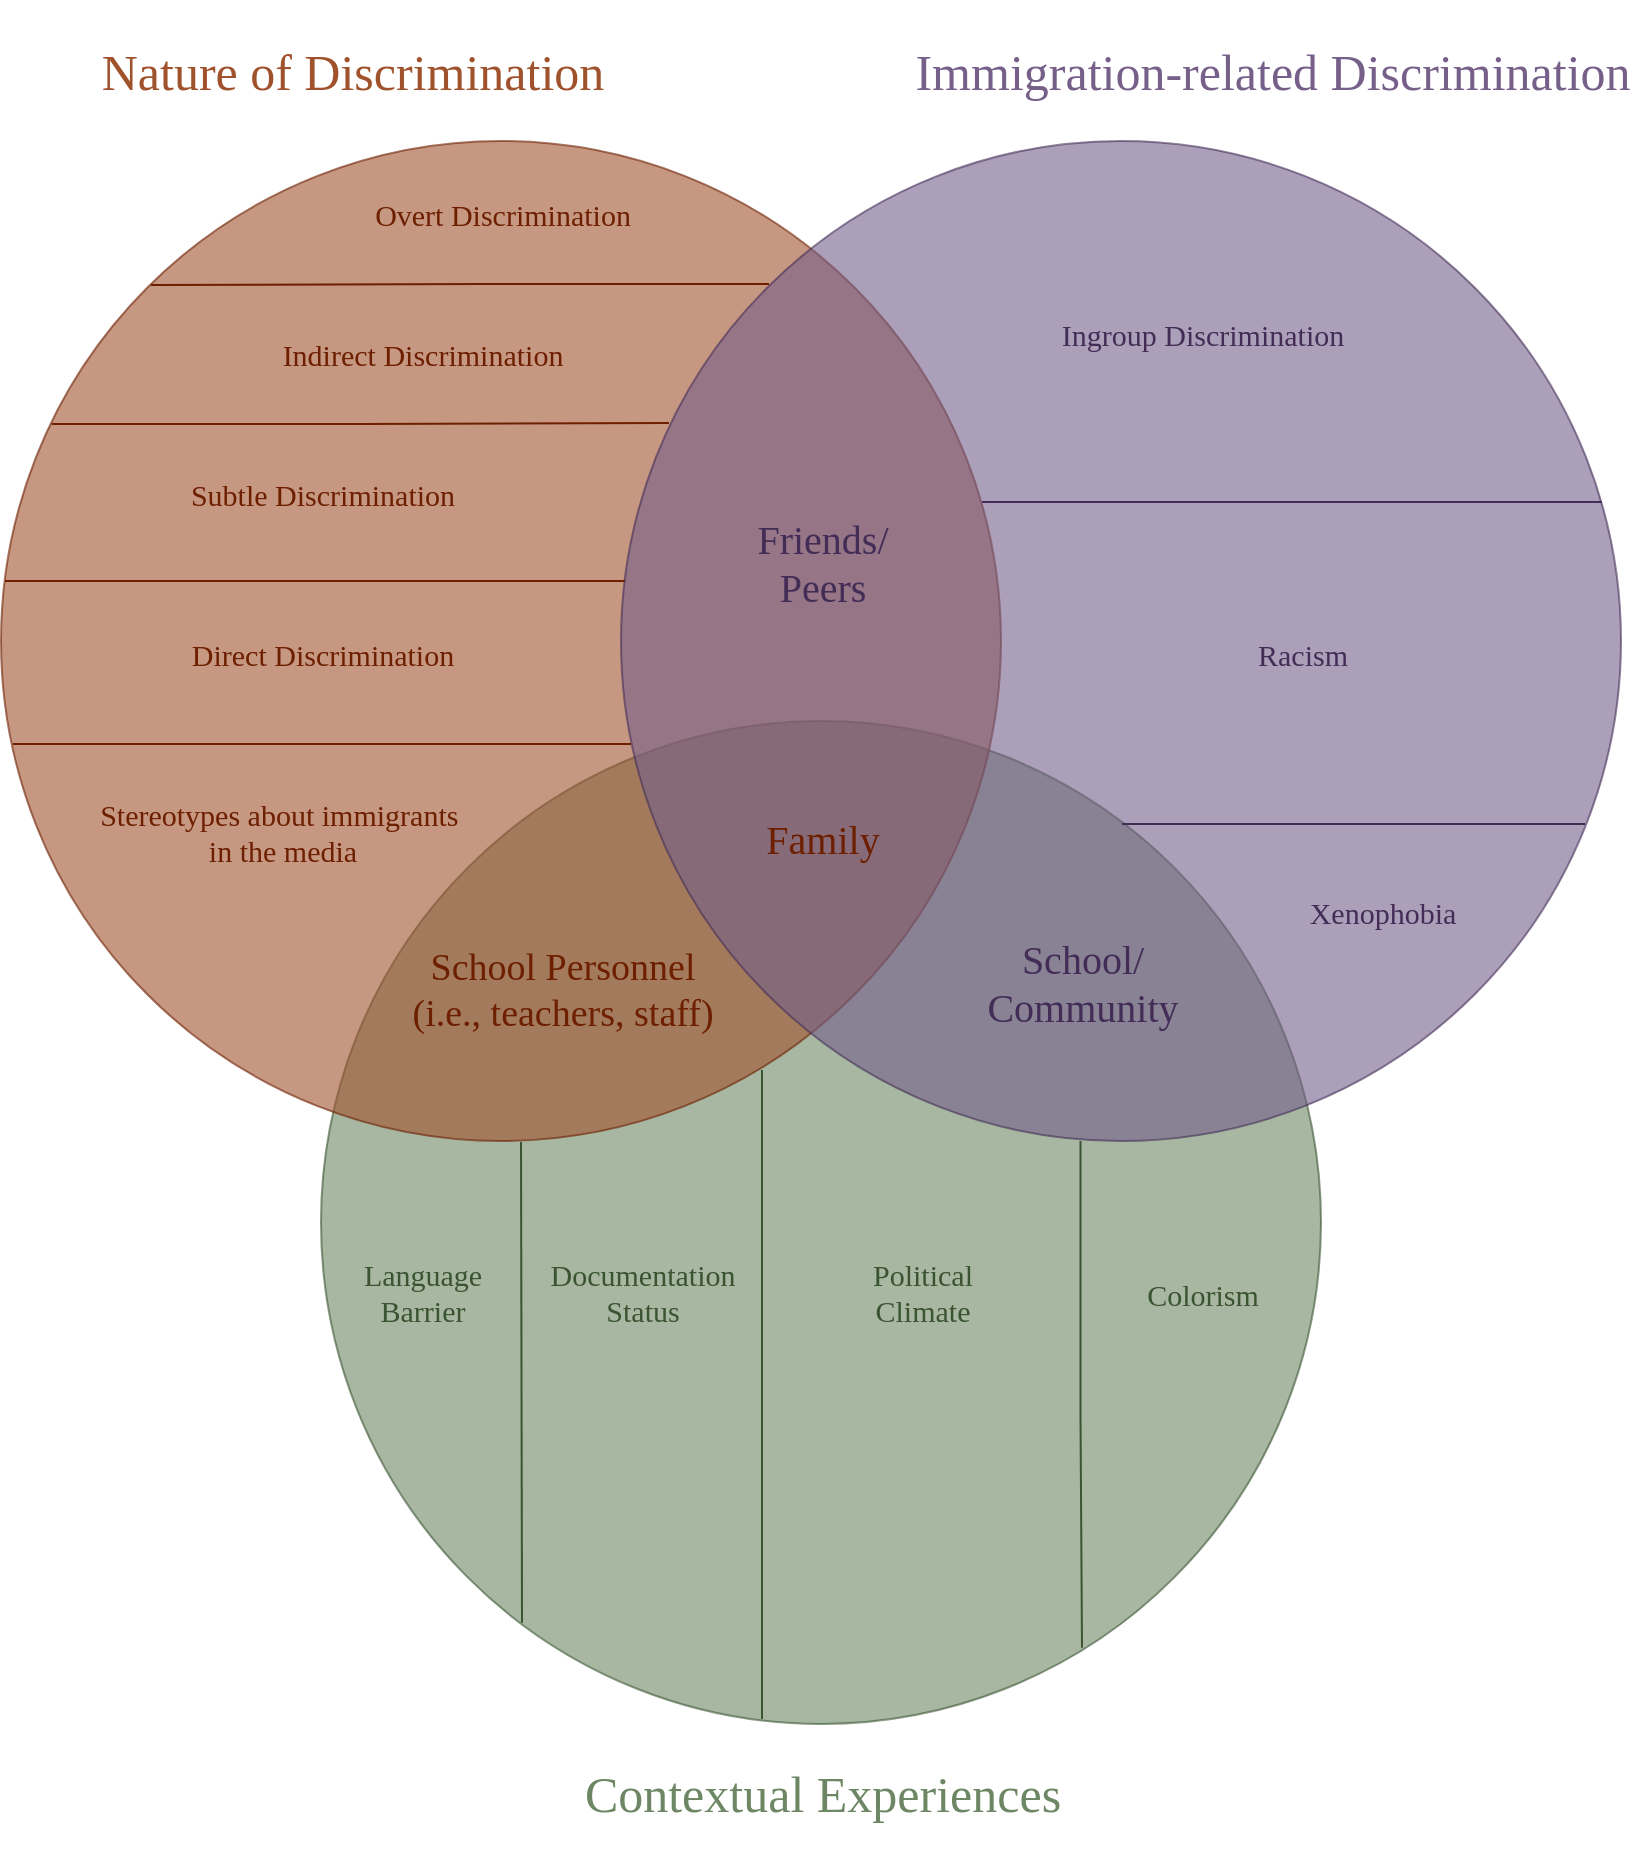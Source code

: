 <mxfile version="24.3.1" type="github">
  <diagram id="3228e29e-7158-1315-38df-8450db1d8a1d" name="Page-1">
    <mxGraphModel dx="970" dy="1560" grid="1" gridSize="10" guides="1" tooltips="1" connect="1" arrows="1" fold="1" page="1" pageScale="1" pageWidth="1169" pageHeight="827" background="none" math="0" shadow="0">
      <root>
        <mxCell id="0" />
        <mxCell id="1" parent="0" />
        <mxCell id="21531" value="" style="ellipse;fillColor=#6D8764;opacity=60;strokeColor=#3A5431;html=1;fontColor=#ffffff;" parent="1" vertex="1">
          <mxGeometry x="339.5" y="308.5" width="500" height="501.5" as="geometry" />
        </mxCell>
        <mxCell id="21532" value="" style="ellipse;fillColor=#A0522D;opacity=60;strokeColor=#6D1F00;html=1;fontColor=#ffffff;" parent="1" vertex="1">
          <mxGeometry x="179.5" y="18.5" width="500" height="500" as="geometry" />
        </mxCell>
        <mxCell id="21533" value="" style="ellipse;fillColor=#76608A;opacity=60;strokeColor=#432D57;html=1;fontColor=#ffffff;" parent="1" vertex="1">
          <mxGeometry x="489.5" y="18.5" width="500" height="500" as="geometry" />
        </mxCell>
        <mxCell id="21536" value="&lt;font color=&quot;#6d8764&quot; face=&quot;Times New Roman&quot; style=&quot;font-size: 25px;&quot;&gt;Contextual Experiences&lt;/font&gt;" style="text;fontSize=25;align=center;verticalAlign=middle;html=1;fontColor=#FFFFFF;" parent="1" vertex="1">
          <mxGeometry x="494.5" y="810" width="190" height="70" as="geometry" />
        </mxCell>
        <mxCell id="21537" value="&lt;font color=&quot;#432d57&quot; style=&quot;font-size: 20px;&quot; face=&quot;Times New Roman&quot;&gt;Friends/&lt;/font&gt;&lt;div style=&quot;font-size: 20px;&quot;&gt;&lt;font color=&quot;#432d57&quot; style=&quot;font-size: 20px;&quot; face=&quot;Times New Roman&quot;&gt;Peers&lt;/font&gt;&lt;/div&gt;" style="text;align=center;html=1;fontColor=#FFFFFF;fontSize=16;" parent="1" vertex="1">
          <mxGeometry x="569.5" y="198.5" width="40" height="40" as="geometry" />
        </mxCell>
        <mxCell id="21538" value="&lt;font color=&quot;#6d1f00&quot; style=&quot;font-size: 19px;&quot; face=&quot;Times New Roman&quot;&gt;School Personnel&lt;/font&gt;&lt;div style=&quot;font-size: 19px;&quot;&gt;&lt;font color=&quot;#6d1f00&quot; style=&quot;font-size: 19px;&quot; face=&quot;M94nmV-Mh6awKGjFYycu&quot;&gt;(i.e., teachers, staff)&lt;/font&gt;&lt;/div&gt;" style="text;align=center;html=1;fontColor=#FFFFFF;fontSize=16;" parent="1" vertex="1">
          <mxGeometry x="440" y="414" width="40" height="40" as="geometry" />
        </mxCell>
        <mxCell id="21539" value="&lt;font face=&quot;Times New Roman&quot; style=&quot;font-size: 20px;&quot;&gt;School/&lt;/font&gt;&lt;div style=&quot;font-size: 20px;&quot;&gt;&lt;font face=&quot;SYUMwgfCzikHuvCkexkx&quot; style=&quot;font-size: 20px;&quot;&gt;Community&lt;/font&gt;&lt;/div&gt;" style="text;align=center;html=1;fontColor=#432D57;fontSize=16;" parent="1" vertex="1">
          <mxGeometry x="699.5" y="408.5" width="40" height="40" as="geometry" />
        </mxCell>
        <mxCell id="21540" value="&lt;font color=&quot;#6d1f00&quot; face=&quot;Times New Roman&quot; style=&quot;font-size: 20px;&quot;&gt;Family&lt;/font&gt;" style="text;align=center;html=1;fontColor=#3A5431;fontSize=16;" parent="1" vertex="1">
          <mxGeometry x="569.5" y="348.5" width="40" height="40" as="geometry" />
        </mxCell>
        <mxCell id="Vcet7WrhGIJe7pCuWIpr-21554" value="&lt;font face=&quot;Times New Roman&quot; style=&quot;font-size: 15px;&quot;&gt;Language&lt;/font&gt;&lt;div style=&quot;font-size: 15px;&quot;&gt;&lt;font face=&quot;Times New Roman&quot; style=&quot;font-size: 15px;&quot;&gt;Barrier&lt;/font&gt;&lt;/div&gt;" style="text;align=center;html=1;fontColor=#3A5431;fontSize=15;rotation=0;" vertex="1" parent="1">
          <mxGeometry x="370" y="570" width="40" height="40" as="geometry" />
        </mxCell>
        <mxCell id="Vcet7WrhGIJe7pCuWIpr-21558" value="" style="endArrow=none;html=1;rounded=0;fontColor=#FFFFFF;strokeColor=#3A5431;exitX=0.441;exitY=0.995;exitDx=0;exitDy=0;exitPerimeter=0;entryX=0.761;entryY=0.929;entryDx=0;entryDy=0;entryPerimeter=0;" edge="1" parent="1" source="21531" target="21532">
          <mxGeometry width="50" height="50" relative="1" as="geometry">
            <mxPoint x="449.503" y="735.277" as="sourcePoint" />
            <mxPoint x="560" y="480" as="targetPoint" />
            <Array as="points" />
          </mxGeometry>
        </mxCell>
        <mxCell id="Vcet7WrhGIJe7pCuWIpr-21560" value="" style="endArrow=none;html=1;rounded=0;fontColor=#FFFFFF;strokeColor=#3A5431;entryX=0.381;entryY=0.987;entryDx=0;entryDy=0;entryPerimeter=0;exitX=0.761;exitY=0.924;exitDx=0;exitDy=0;exitPerimeter=0;" edge="1" parent="1" source="21531">
          <mxGeometry width="50" height="50" relative="1" as="geometry">
            <mxPoint x="720" y="770" as="sourcePoint" />
            <mxPoint x="719.25" y="518.5" as="targetPoint" />
            <Array as="points">
              <mxPoint x="719.25" y="656.5" />
            </Array>
          </mxGeometry>
        </mxCell>
        <mxCell id="Vcet7WrhGIJe7pCuWIpr-21562" value="" style="endArrow=none;html=1;rounded=0;exitX=0.201;exitY=0.899;exitDx=0;exitDy=0;fontColor=#FFFFFF;strokeColor=#3A5431;exitPerimeter=0;entryX=0.52;entryY=1.001;entryDx=0;entryDy=0;entryPerimeter=0;" edge="1" parent="1" source="21531" target="21532">
          <mxGeometry width="50" height="50" relative="1" as="geometry">
            <mxPoint x="640" y="440" as="sourcePoint" />
            <mxPoint x="440" y="520" as="targetPoint" />
          </mxGeometry>
        </mxCell>
        <mxCell id="Vcet7WrhGIJe7pCuWIpr-21564" value="&lt;div style=&quot;font-size: 15px;&quot;&gt;&lt;font face=&quot;Times New Roman&quot; style=&quot;font-size: 15px;&quot;&gt;Colorism&lt;/font&gt;&lt;/div&gt;" style="text;align=center;html=1;fontColor=#3A5431;fontSize=15;rotation=0;" vertex="1" parent="1">
          <mxGeometry x="760" y="580" width="40" height="40" as="geometry" />
        </mxCell>
        <mxCell id="Vcet7WrhGIJe7pCuWIpr-21565" value="&lt;font face=&quot;Times New Roman&quot;&gt;Political&lt;/font&gt;&lt;div&gt;&lt;font face=&quot;Times New Roman&quot;&gt;Climate&lt;/font&gt;&lt;/div&gt;" style="text;align=center;html=1;fontColor=#3A5431;fontSize=15;rotation=0;" vertex="1" parent="1">
          <mxGeometry x="620" y="570" width="40" height="40" as="geometry" />
        </mxCell>
        <mxCell id="Vcet7WrhGIJe7pCuWIpr-21566" value="&lt;font face=&quot;Times New Roman&quot;&gt;Documentation&lt;/font&gt;&lt;div&gt;&lt;font face=&quot;Times New Roman&quot;&gt;Status&lt;/font&gt;&lt;/div&gt;" style="text;align=center;html=1;fontColor=#3A5431;fontSize=15;rotation=0;" vertex="1" parent="1">
          <mxGeometry x="480" y="570" width="40" height="40" as="geometry" />
        </mxCell>
        <mxCell id="Vcet7WrhGIJe7pCuWIpr-21570" value="&lt;font color=&quot;#76608a&quot; face=&quot;Times New Roman&quot; style=&quot;font-size: 25px;&quot;&gt;Immigration-related Discrimination&lt;/font&gt;" style="text;fontSize=25;align=center;verticalAlign=middle;html=1;fontColor=#FFFFFF;" vertex="1" parent="1">
          <mxGeometry x="720" y="-51.5" width="190" height="70" as="geometry" />
        </mxCell>
        <mxCell id="Vcet7WrhGIJe7pCuWIpr-21571" value="&lt;font color=&quot;#a0522d&quot; face=&quot;Times New Roman&quot; style=&quot;font-size: 25px;&quot;&gt;Nature of Discrimination&lt;/font&gt;" style="text;fontSize=25;align=center;verticalAlign=middle;html=1;fontColor=#FFFFFF;" vertex="1" parent="1">
          <mxGeometry x="260" y="-51.5" width="190" height="70" as="geometry" />
        </mxCell>
        <mxCell id="Vcet7WrhGIJe7pCuWIpr-21573" value="" style="endArrow=none;html=1;rounded=0;fontColor=#FFFFFF;strokeColor=#432D57;" edge="1" parent="1">
          <mxGeometry width="50" height="50" relative="1" as="geometry">
            <mxPoint x="980" y="199" as="sourcePoint" />
            <mxPoint x="670" y="199" as="targetPoint" />
            <Array as="points" />
          </mxGeometry>
        </mxCell>
        <mxCell id="Vcet7WrhGIJe7pCuWIpr-21574" value="" style="endArrow=none;html=1;rounded=0;fontColor=#FFFFFF;strokeColor=#6D1F00;entryX=0.15;entryY=0.144;entryDx=0;entryDy=0;exitX=0.148;exitY=0.143;exitDx=0;exitDy=0;entryPerimeter=0;exitPerimeter=0;" edge="1" parent="1" source="21533" target="21532">
          <mxGeometry width="50" height="50" relative="1" as="geometry">
            <mxPoint x="669" y="160" as="sourcePoint" />
            <mxPoint x="170" y="160" as="targetPoint" />
            <Array as="points">
              <mxPoint x="420" y="90" />
            </Array>
          </mxGeometry>
        </mxCell>
        <mxCell id="Vcet7WrhGIJe7pCuWIpr-21578" value="" style="endArrow=none;html=1;rounded=0;entryX=0.964;entryY=0.683;entryDx=0;entryDy=0;entryPerimeter=0;fontColor=#432D57;strokeColor=#432D57;" edge="1" parent="1" target="21533">
          <mxGeometry width="50" height="50" relative="1" as="geometry">
            <mxPoint x="740" y="360" as="sourcePoint" />
            <mxPoint x="780" y="320" as="targetPoint" />
          </mxGeometry>
        </mxCell>
        <mxCell id="Vcet7WrhGIJe7pCuWIpr-21579" value="&lt;font color=&quot;#432d57&quot; face=&quot;Times New Roman&quot;&gt;Racism&lt;/font&gt;" style="text;align=center;html=1;fontColor=#3A5431;fontSize=15;rotation=0;" vertex="1" parent="1">
          <mxGeometry x="810" y="260" width="40" height="40" as="geometry" />
        </mxCell>
        <mxCell id="Vcet7WrhGIJe7pCuWIpr-21580" value="&lt;div&gt;&lt;font color=&quot;#432d57&quot; face=&quot;Times New Roman&quot;&gt;Ingroup Discrimination&lt;/font&gt;&lt;/div&gt;" style="text;align=center;html=1;fontColor=#3A5431;fontSize=15;rotation=0;" vertex="1" parent="1">
          <mxGeometry x="760" y="100" width="40" height="40" as="geometry" />
        </mxCell>
        <mxCell id="Vcet7WrhGIJe7pCuWIpr-21581" value="&lt;font color=&quot;#432d57&quot; face=&quot;Times New Roman&quot;&gt;Xenophobia&lt;/font&gt;" style="text;align=center;html=1;fontColor=#3A5431;fontSize=15;rotation=0;" vertex="1" parent="1">
          <mxGeometry x="850" y="388.5" width="40" height="40" as="geometry" />
        </mxCell>
        <mxCell id="Vcet7WrhGIJe7pCuWIpr-21582" value="&lt;div&gt;&lt;font color=&quot;#6d1f00&quot; face=&quot;Times New Roman&quot;&gt;Overt Discrimination&lt;/font&gt;&lt;/div&gt;" style="text;align=center;html=1;fontColor=#3A5431;fontSize=15;rotation=0;" vertex="1" parent="1">
          <mxGeometry x="409.5" y="40" width="40" height="40" as="geometry" />
        </mxCell>
        <mxCell id="Vcet7WrhGIJe7pCuWIpr-21583" value="" style="endArrow=none;html=1;rounded=0;fontColor=#FFFFFF;strokeColor=#6D1F00;exitX=0.048;exitY=0.282;exitDx=0;exitDy=0;exitPerimeter=0;entryX=0.051;entryY=0.283;entryDx=0;entryDy=0;entryPerimeter=0;" edge="1" parent="1" source="21533" target="21532">
          <mxGeometry width="50" height="50" relative="1" as="geometry">
            <mxPoint x="574" y="100" as="sourcePoint" />
            <mxPoint x="265" y="101" as="targetPoint" />
            <Array as="points">
              <mxPoint x="360" y="160" />
              <mxPoint x="280" y="160" />
            </Array>
          </mxGeometry>
        </mxCell>
        <mxCell id="Vcet7WrhGIJe7pCuWIpr-21585" value="&lt;div&gt;&lt;font color=&quot;#6d1f00&quot; face=&quot;Times New Roman&quot;&gt;Indirect Discrimination&lt;/font&gt;&lt;/div&gt;" style="text;align=center;html=1;fontColor=#3A5431;fontSize=15;rotation=0;" vertex="1" parent="1">
          <mxGeometry x="370" y="110" width="40" height="40" as="geometry" />
        </mxCell>
        <mxCell id="Vcet7WrhGIJe7pCuWIpr-21586" value="" style="endArrow=none;html=1;rounded=0;fontColor=#FFFFFF;strokeColor=#6D1F00;exitX=0.048;exitY=0.282;exitDx=0;exitDy=0;exitPerimeter=0;entryX=0.051;entryY=0.283;entryDx=0;entryDy=0;entryPerimeter=0;" edge="1" parent="1">
          <mxGeometry width="50" height="50" relative="1" as="geometry">
            <mxPoint x="494.5" y="320" as="sourcePoint" />
            <mxPoint x="185.5" y="320" as="targetPoint" />
            <Array as="points">
              <mxPoint x="340.5" y="320" />
              <mxPoint x="260.5" y="320" />
            </Array>
          </mxGeometry>
        </mxCell>
        <mxCell id="Vcet7WrhGIJe7pCuWIpr-21587" value="" style="endArrow=none;html=1;rounded=0;fontColor=#FFFFFF;strokeColor=#6D1F00;exitX=0.004;exitY=0.44;exitDx=0;exitDy=0;exitPerimeter=0;entryX=0.004;entryY=0.44;entryDx=0;entryDy=0;entryPerimeter=0;" edge="1" parent="1" source="21533" target="21532">
          <mxGeometry width="50" height="50" relative="1" as="geometry">
            <mxPoint x="488.5" y="238.5" as="sourcePoint" />
            <mxPoint x="179.5" y="238.5" as="targetPoint" />
            <Array as="points">
              <mxPoint x="334.5" y="238.5" />
              <mxPoint x="254.5" y="238.5" />
            </Array>
          </mxGeometry>
        </mxCell>
        <mxCell id="Vcet7WrhGIJe7pCuWIpr-21589" value="&lt;div&gt;&lt;font color=&quot;#6d1f00&quot; face=&quot;Times New Roman&quot;&gt;Stereotypes about immigrants&amp;nbsp;&lt;/font&gt;&lt;/div&gt;&lt;div&gt;&lt;font color=&quot;#6d1f00&quot; face=&quot;Times New Roman&quot;&gt;in the media&lt;/font&gt;&lt;/div&gt;" style="text;align=center;html=1;fontColor=#3A5431;fontSize=15;rotation=0;" vertex="1" parent="1">
          <mxGeometry x="299.5" y="340" width="40" height="40" as="geometry" />
        </mxCell>
        <mxCell id="Vcet7WrhGIJe7pCuWIpr-21590" value="&lt;div&gt;&lt;font color=&quot;#6d1f00&quot; face=&quot;Times New Roman&quot;&gt;Subtle Discrimination&lt;/font&gt;&lt;/div&gt;" style="text;align=center;html=1;fontColor=#3A5431;fontSize=15;rotation=0;" vertex="1" parent="1">
          <mxGeometry x="320" y="180" width="40" height="40" as="geometry" />
        </mxCell>
        <mxCell id="Vcet7WrhGIJe7pCuWIpr-21591" value="&lt;div&gt;&lt;font color=&quot;#6d1f00&quot; face=&quot;Times New Roman&quot;&gt;Direct Discrimination&lt;/font&gt;&lt;/div&gt;" style="text;align=center;html=1;fontColor=#3A5431;fontSize=15;rotation=0;" vertex="1" parent="1">
          <mxGeometry x="320" y="260" width="40" height="40" as="geometry" />
        </mxCell>
      </root>
    </mxGraphModel>
  </diagram>
</mxfile>
